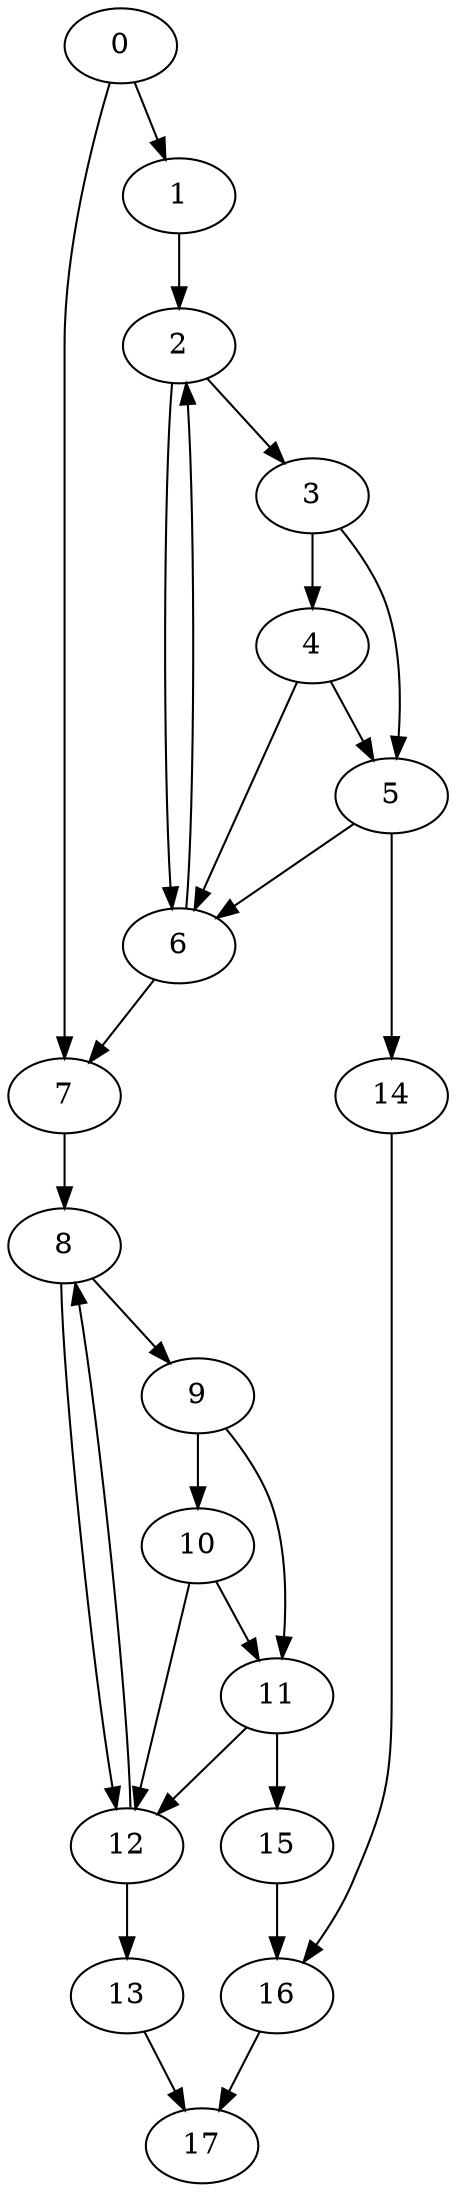 digraph {
	0
	1
	2
	3
	4
	5
	6
	7
	8
	9
	10
	11
	12
	13
	14
	15
	16
	17
	2 -> 3
	3 -> 5
	4 -> 5
	2 -> 6
	4 -> 6
	5 -> 6
	9 -> 10
	12 -> 13
	15 -> 16
	14 -> 16
	3 -> 4
	0 -> 7
	6 -> 7
	7 -> 8
	12 -> 8
	5 -> 14
	11 -> 15
	13 -> 17
	16 -> 17
	1 -> 2
	6 -> 2
	8 -> 9
	9 -> 11
	10 -> 11
	8 -> 12
	10 -> 12
	11 -> 12
	0 -> 1
}
